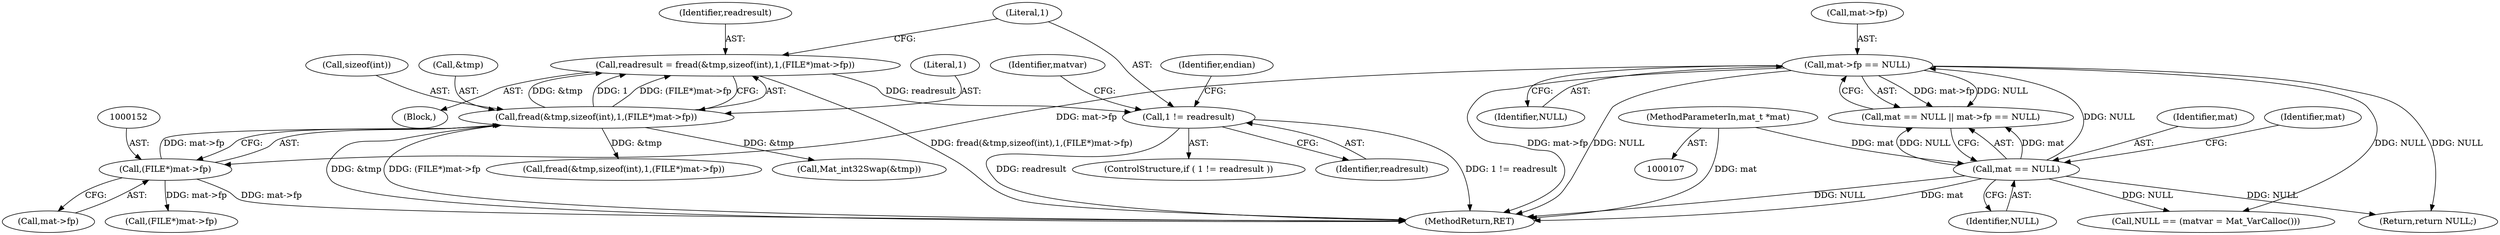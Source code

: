 digraph "0_matio_651a8e28099edb5fbb9e4e1d4d3238848f446c9a@API" {
"1000143" [label="(Call,readresult = fread(&tmp,sizeof(int),1,(FILE*)mat->fp))"];
"1000145" [label="(Call,fread(&tmp,sizeof(int),1,(FILE*)mat->fp))"];
"1000151" [label="(Call,(FILE*)mat->fp)"];
"1000127" [label="(Call,mat->fp == NULL)"];
"1000124" [label="(Call,mat == NULL)"];
"1000108" [label="(MethodParameterIn,mat_t *mat)"];
"1000157" [label="(Call,1 != readresult)"];
"1000159" [label="(Identifier,readresult)"];
"1000156" [label="(ControlStructure,if ( 1 != readresult ))"];
"1000162" [label="(Identifier,matvar)"];
"1000153" [label="(Call,mat->fp)"];
"1000151" [label="(Call,(FILE*)mat->fp)"];
"1000148" [label="(Call,sizeof(int))"];
"1000146" [label="(Call,&tmp)"];
"1000150" [label="(Literal,1)"];
"1000390" [label="(Call,fread(&tmp,sizeof(int),1,(FILE*)mat->fp))"];
"1000108" [label="(MethodParameterIn,mat_t *mat)"];
"1000127" [label="(Call,mat->fp == NULL)"];
"1000131" [label="(Identifier,NULL)"];
"1000144" [label="(Identifier,readresult)"];
"1000157" [label="(Call,1 != readresult)"];
"1000665" [label="(MethodReturn,RET)"];
"1000126" [label="(Identifier,NULL)"];
"1000158" [label="(Literal,1)"];
"1000128" [label="(Call,mat->fp)"];
"1000145" [label="(Call,fread(&tmp,sizeof(int),1,(FILE*)mat->fp))"];
"1000125" [label="(Identifier,mat)"];
"1000132" [label="(Return,return NULL;)"];
"1000129" [label="(Identifier,mat)"];
"1000181" [label="(Call,Mat_int32Swap(&tmp))"];
"1000167" [label="(Identifier,endian)"];
"1000123" [label="(Call,mat == NULL || mat->fp == NULL)"];
"1000136" [label="(Call,NULL == (matvar = Mat_VarCalloc()))"];
"1000124" [label="(Call,mat == NULL)"];
"1000396" [label="(Call,(FILE*)mat->fp)"];
"1000109" [label="(Block,)"];
"1000143" [label="(Call,readresult = fread(&tmp,sizeof(int),1,(FILE*)mat->fp))"];
"1000143" -> "1000109"  [label="AST: "];
"1000143" -> "1000145"  [label="CFG: "];
"1000144" -> "1000143"  [label="AST: "];
"1000145" -> "1000143"  [label="AST: "];
"1000158" -> "1000143"  [label="CFG: "];
"1000143" -> "1000665"  [label="DDG: fread(&tmp,sizeof(int),1,(FILE*)mat->fp)"];
"1000145" -> "1000143"  [label="DDG: &tmp"];
"1000145" -> "1000143"  [label="DDG: 1"];
"1000145" -> "1000143"  [label="DDG: (FILE*)mat->fp"];
"1000143" -> "1000157"  [label="DDG: readresult"];
"1000145" -> "1000151"  [label="CFG: "];
"1000146" -> "1000145"  [label="AST: "];
"1000148" -> "1000145"  [label="AST: "];
"1000150" -> "1000145"  [label="AST: "];
"1000151" -> "1000145"  [label="AST: "];
"1000145" -> "1000665"  [label="DDG: (FILE*)mat->fp"];
"1000145" -> "1000665"  [label="DDG: &tmp"];
"1000151" -> "1000145"  [label="DDG: mat->fp"];
"1000145" -> "1000181"  [label="DDG: &tmp"];
"1000145" -> "1000390"  [label="DDG: &tmp"];
"1000151" -> "1000153"  [label="CFG: "];
"1000152" -> "1000151"  [label="AST: "];
"1000153" -> "1000151"  [label="AST: "];
"1000151" -> "1000665"  [label="DDG: mat->fp"];
"1000127" -> "1000151"  [label="DDG: mat->fp"];
"1000151" -> "1000396"  [label="DDG: mat->fp"];
"1000127" -> "1000123"  [label="AST: "];
"1000127" -> "1000131"  [label="CFG: "];
"1000128" -> "1000127"  [label="AST: "];
"1000131" -> "1000127"  [label="AST: "];
"1000123" -> "1000127"  [label="CFG: "];
"1000127" -> "1000665"  [label="DDG: mat->fp"];
"1000127" -> "1000665"  [label="DDG: NULL"];
"1000127" -> "1000123"  [label="DDG: mat->fp"];
"1000127" -> "1000123"  [label="DDG: NULL"];
"1000124" -> "1000127"  [label="DDG: NULL"];
"1000127" -> "1000132"  [label="DDG: NULL"];
"1000127" -> "1000136"  [label="DDG: NULL"];
"1000124" -> "1000123"  [label="AST: "];
"1000124" -> "1000126"  [label="CFG: "];
"1000125" -> "1000124"  [label="AST: "];
"1000126" -> "1000124"  [label="AST: "];
"1000129" -> "1000124"  [label="CFG: "];
"1000123" -> "1000124"  [label="CFG: "];
"1000124" -> "1000665"  [label="DDG: NULL"];
"1000124" -> "1000665"  [label="DDG: mat"];
"1000124" -> "1000123"  [label="DDG: mat"];
"1000124" -> "1000123"  [label="DDG: NULL"];
"1000108" -> "1000124"  [label="DDG: mat"];
"1000124" -> "1000132"  [label="DDG: NULL"];
"1000124" -> "1000136"  [label="DDG: NULL"];
"1000108" -> "1000107"  [label="AST: "];
"1000108" -> "1000665"  [label="DDG: mat"];
"1000157" -> "1000156"  [label="AST: "];
"1000157" -> "1000159"  [label="CFG: "];
"1000158" -> "1000157"  [label="AST: "];
"1000159" -> "1000157"  [label="AST: "];
"1000162" -> "1000157"  [label="CFG: "];
"1000167" -> "1000157"  [label="CFG: "];
"1000157" -> "1000665"  [label="DDG: readresult"];
"1000157" -> "1000665"  [label="DDG: 1 != readresult"];
}
